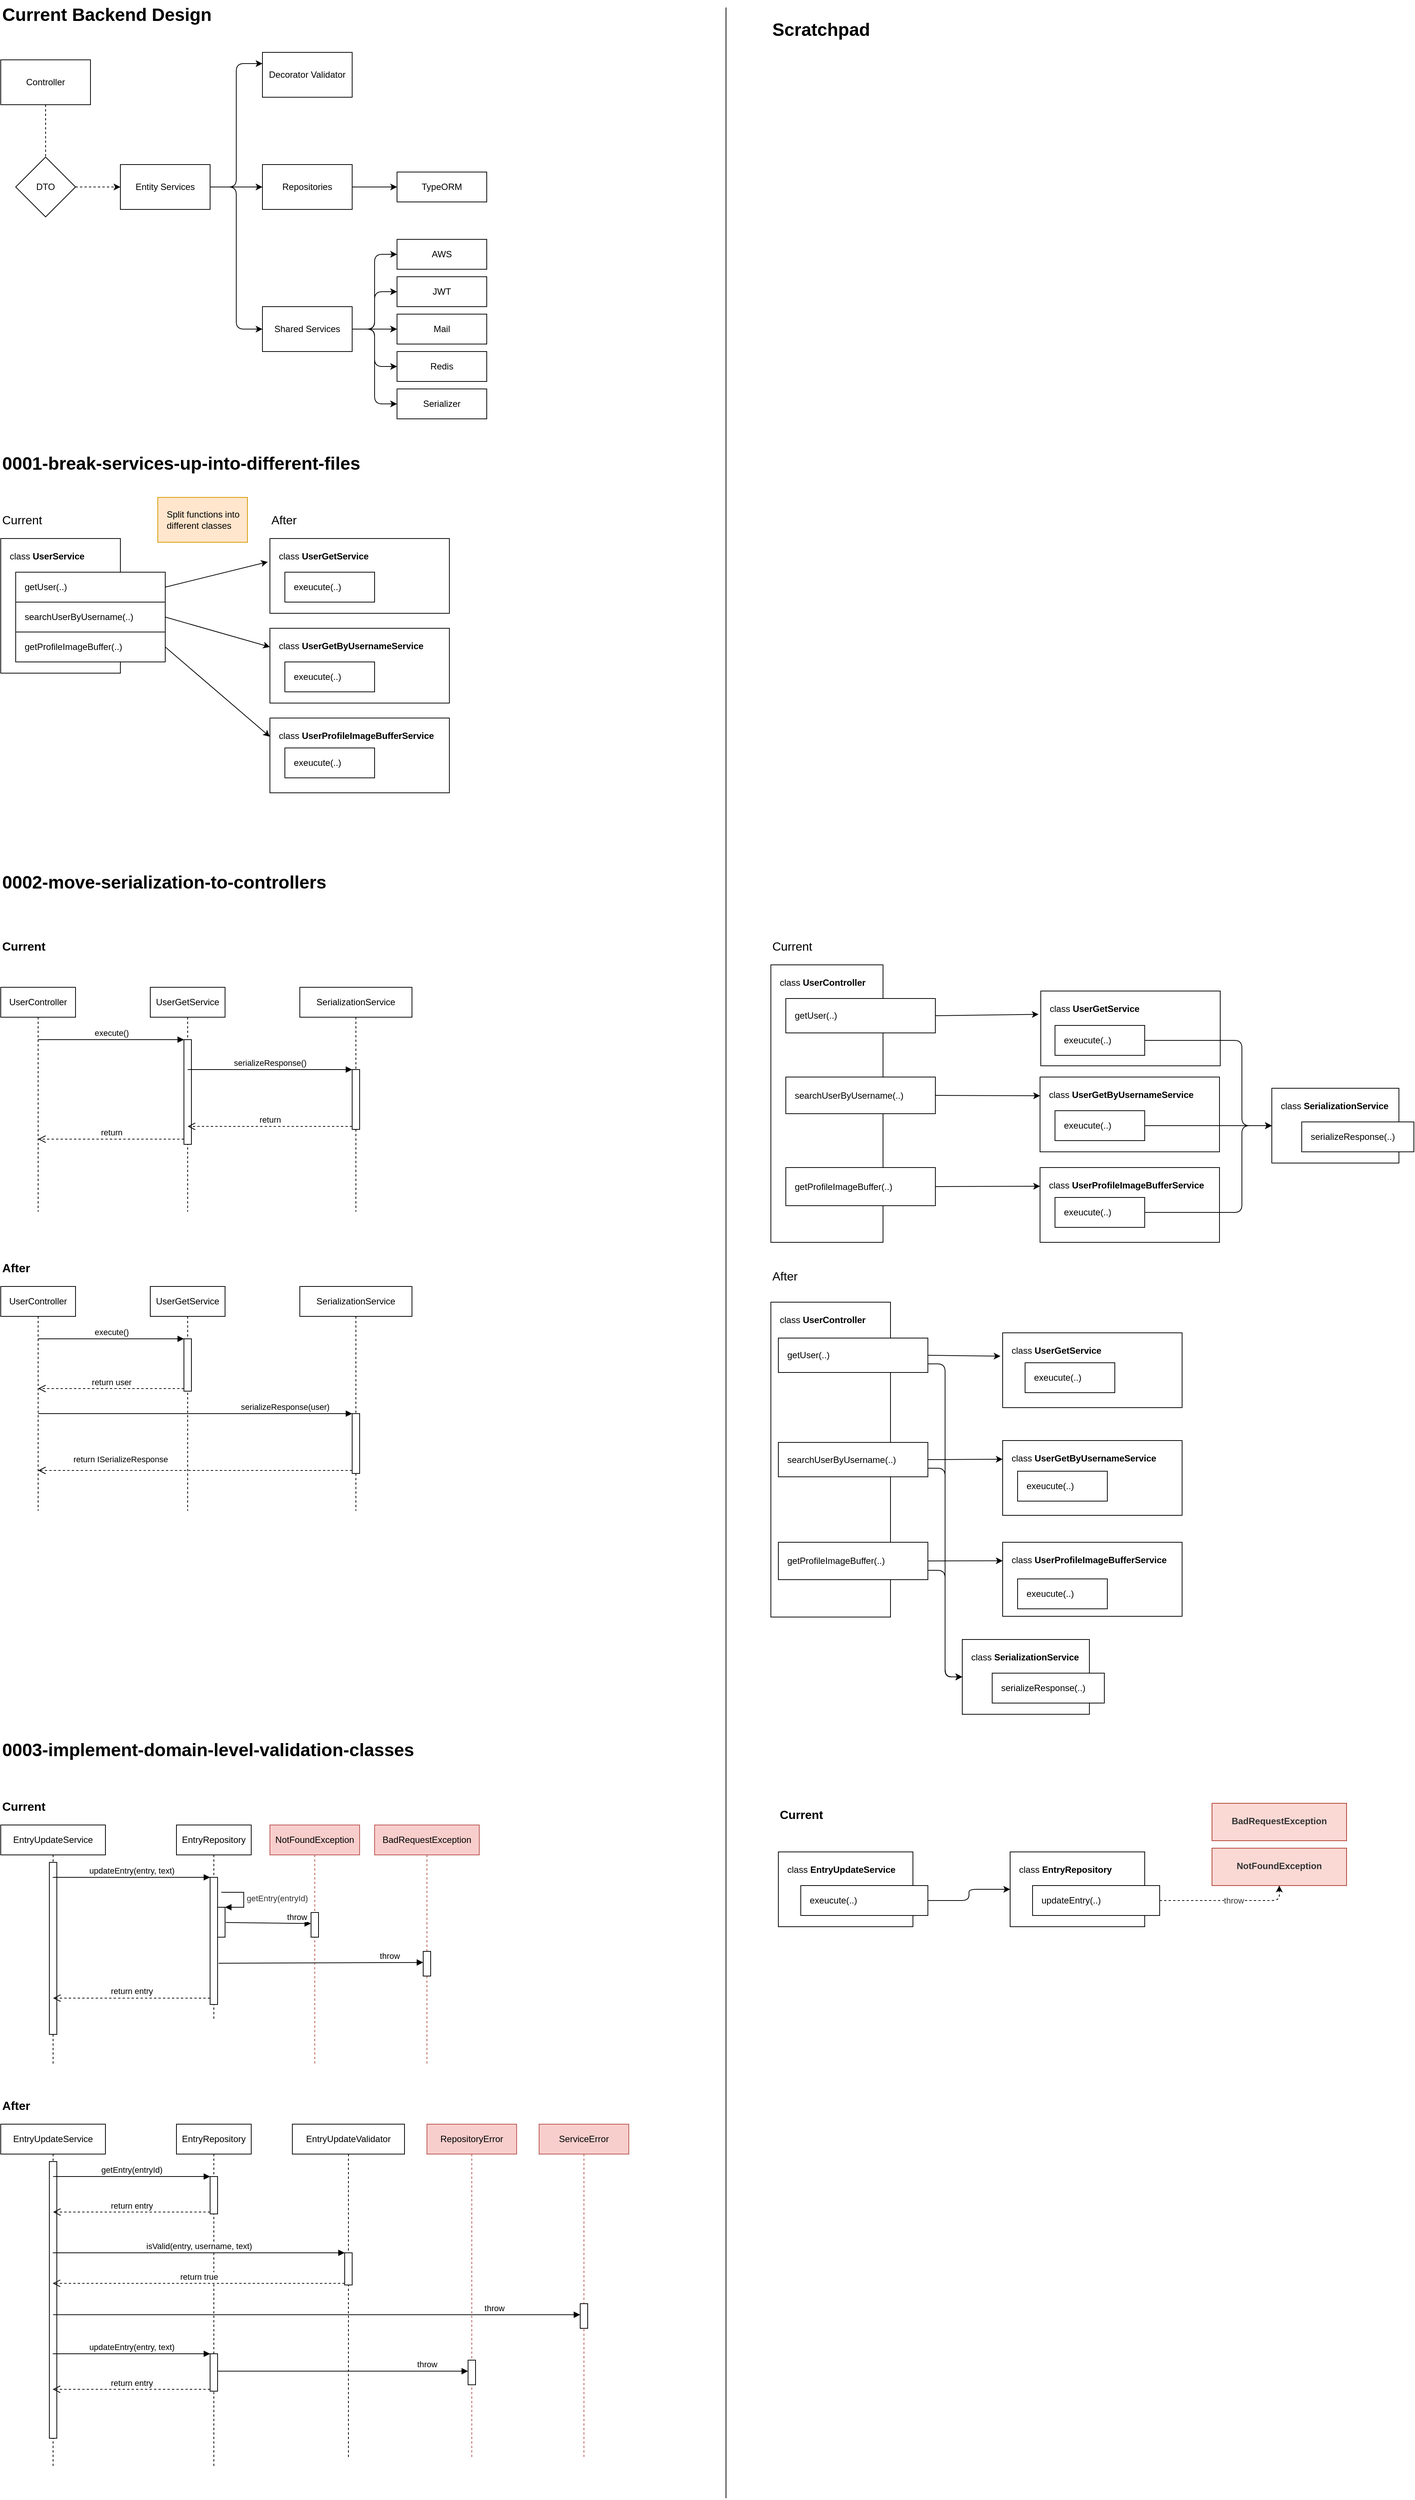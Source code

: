 <mxfile>
    <diagram id="XNv4aAfvNps3dGWQQoUV" name="Page-1">
        <mxGraphModel dx="2465" dy="3495" grid="1" gridSize="10" guides="1" tooltips="1" connect="0" arrows="1" fold="1" page="1" pageScale="1" pageWidth="827" pageHeight="1169" math="0" shadow="0">
            <root>
                <mxCell id="0"/>
                <mxCell id="1" parent="0"/>
                <mxCell id="17" value="class &lt;b&gt;UserService&lt;/b&gt;" style="rounded=0;whiteSpace=wrap;html=1;verticalAlign=top;align=left;spacing=12;" parent="1" vertex="1">
                    <mxGeometry x="40" y="760" width="160" height="180" as="geometry"/>
                </mxCell>
                <mxCell id="2" value="Controller" style="rounded=0;whiteSpace=wrap;html=1;" parent="1" vertex="1">
                    <mxGeometry x="40" y="120" width="120" height="60" as="geometry"/>
                </mxCell>
                <mxCell id="8" value="" style="edgeStyle=elbowEdgeStyle;html=1;exitX=1;exitY=0.5;exitDx=0;exitDy=0;entryX=0;entryY=0.25;entryDx=0;entryDy=0;" parent="1" source="3" target="7" edge="1">
                    <mxGeometry relative="1" as="geometry"/>
                </mxCell>
                <mxCell id="10" style="edgeStyle=elbowEdgeStyle;html=1;exitX=1;exitY=0.5;exitDx=0;exitDy=0;entryX=0;entryY=0.5;entryDx=0;entryDy=0;" parent="1" source="3" target="9" edge="1">
                    <mxGeometry relative="1" as="geometry"/>
                </mxCell>
                <mxCell id="91" style="edgeStyle=elbowEdgeStyle;html=1;exitX=1;exitY=0.5;exitDx=0;exitDy=0;entryX=0;entryY=0.5;entryDx=0;entryDy=0;fontColor=#000000;" parent="1" source="3" target="90" edge="1">
                    <mxGeometry relative="1" as="geometry"/>
                </mxCell>
                <mxCell id="3" value="Entity Services" style="rounded=0;whiteSpace=wrap;html=1;" parent="1" vertex="1">
                    <mxGeometry x="200" y="260" width="120" height="60" as="geometry"/>
                </mxCell>
                <mxCell id="6" style="html=1;exitX=1;exitY=0.5;exitDx=0;exitDy=0;entryX=0;entryY=0.5;entryDx=0;entryDy=0;startArrow=none;dashed=1;" parent="1" source="4" target="3" edge="1">
                    <mxGeometry relative="1" as="geometry"/>
                </mxCell>
                <mxCell id="7" value="Decorator Validator" style="rounded=0;whiteSpace=wrap;html=1;" parent="1" vertex="1">
                    <mxGeometry x="390" y="110" width="120" height="60" as="geometry"/>
                </mxCell>
                <mxCell id="103" style="edgeStyle=none;html=1;exitX=1;exitY=0.5;exitDx=0;exitDy=0;entryX=0;entryY=0.5;entryDx=0;entryDy=0;fontColor=#000000;" parent="1" source="9" target="102" edge="1">
                    <mxGeometry relative="1" as="geometry"/>
                </mxCell>
                <mxCell id="9" value="Repositories" style="rounded=0;whiteSpace=wrap;html=1;" parent="1" vertex="1">
                    <mxGeometry x="390" y="260" width="120" height="60" as="geometry"/>
                </mxCell>
                <mxCell id="13" value="0001-break-services-up-into-different-files" style="text;strokeColor=none;fillColor=none;html=1;fontSize=24;fontStyle=1;verticalAlign=middle;align=left;" parent="1" vertex="1">
                    <mxGeometry x="40" y="640" width="570" height="40" as="geometry"/>
                </mxCell>
                <mxCell id="24" style="edgeStyle=none;html=1;exitX=1;exitY=0.5;exitDx=0;exitDy=0;entryX=-0.012;entryY=0.312;entryDx=0;entryDy=0;entryPerimeter=0;" parent="1" source="14" target="18" edge="1">
                    <mxGeometry relative="1" as="geometry"/>
                </mxCell>
                <mxCell id="14" value="getUser(..)&amp;nbsp;" style="rounded=0;whiteSpace=wrap;html=1;align=left;spacing=12;" parent="1" vertex="1">
                    <mxGeometry x="60" y="805" width="200" height="40" as="geometry"/>
                </mxCell>
                <mxCell id="25" style="edgeStyle=none;html=1;exitX=1;exitY=0.5;exitDx=0;exitDy=0;entryX=0;entryY=0.25;entryDx=0;entryDy=0;" parent="1" source="15" target="20" edge="1">
                    <mxGeometry relative="1" as="geometry"/>
                </mxCell>
                <mxCell id="15" value="searchUserByUsername(..)&amp;nbsp;" style="rounded=0;whiteSpace=wrap;html=1;align=left;spacing=12;" parent="1" vertex="1">
                    <mxGeometry x="60" y="845" width="200" height="40" as="geometry"/>
                </mxCell>
                <mxCell id="26" style="edgeStyle=none;html=1;exitX=1;exitY=0.5;exitDx=0;exitDy=0;entryX=0;entryY=0.25;entryDx=0;entryDy=0;" parent="1" source="16" target="22" edge="1">
                    <mxGeometry relative="1" as="geometry"/>
                </mxCell>
                <mxCell id="16" value="getProfileImageBuffer(..)&amp;nbsp;" style="rounded=0;whiteSpace=wrap;html=1;align=left;spacing=12;" parent="1" vertex="1">
                    <mxGeometry x="60" y="885" width="200" height="40" as="geometry"/>
                </mxCell>
                <mxCell id="18" value="class &lt;b&gt;UserGetService&lt;/b&gt;" style="rounded=0;whiteSpace=wrap;html=1;verticalAlign=top;align=left;spacing=12;" parent="1" vertex="1">
                    <mxGeometry x="400" y="760" width="240" height="100" as="geometry"/>
                </mxCell>
                <mxCell id="19" value="exeucute(..)" style="rounded=0;whiteSpace=wrap;html=1;align=left;spacing=12;" parent="1" vertex="1">
                    <mxGeometry x="420" y="805" width="120" height="40" as="geometry"/>
                </mxCell>
                <mxCell id="20" value="class &lt;b&gt;UserGetByUsernameService&lt;/b&gt;" style="rounded=0;whiteSpace=wrap;html=1;verticalAlign=top;align=left;spacing=12;" parent="1" vertex="1">
                    <mxGeometry x="400" y="880" width="240" height="100" as="geometry"/>
                </mxCell>
                <mxCell id="21" value="exeucute(..)" style="rounded=0;whiteSpace=wrap;html=1;align=left;spacing=12;" parent="1" vertex="1">
                    <mxGeometry x="420" y="925" width="120" height="40" as="geometry"/>
                </mxCell>
                <mxCell id="22" value="class &lt;b&gt;UserProfileImageBufferService&lt;/b&gt;" style="rounded=0;whiteSpace=wrap;html=1;verticalAlign=top;align=left;spacing=12;" parent="1" vertex="1">
                    <mxGeometry x="400" y="1000" width="240" height="100" as="geometry"/>
                </mxCell>
                <mxCell id="23" value="exeucute(..)" style="rounded=0;whiteSpace=wrap;html=1;align=left;spacing=12;" parent="1" vertex="1">
                    <mxGeometry x="420" y="1040" width="120" height="40" as="geometry"/>
                </mxCell>
                <mxCell id="29" value="Current" style="text;html=1;strokeColor=none;fillColor=none;align=left;verticalAlign=middle;whiteSpace=wrap;rounded=0;fontSize=16;" parent="1" vertex="1">
                    <mxGeometry x="40" y="720" width="60" height="30" as="geometry"/>
                </mxCell>
                <mxCell id="30" value="After" style="text;html=1;strokeColor=none;fillColor=none;align=left;verticalAlign=middle;whiteSpace=wrap;rounded=0;fontSize=16;" parent="1" vertex="1">
                    <mxGeometry x="400" y="720" width="60" height="30" as="geometry"/>
                </mxCell>
                <mxCell id="33" value="&lt;font color=&quot;#000000&quot;&gt;Split functions into different classes&lt;/font&gt;" style="rounded=0;whiteSpace=wrap;html=1;align=left;spacing=12;fillColor=#ffe6cc;strokeColor=#d79b00;" parent="1" vertex="1">
                    <mxGeometry x="250" y="705" width="120" height="60" as="geometry"/>
                </mxCell>
                <mxCell id="36" value="Current Backend Design" style="text;strokeColor=none;fillColor=none;html=1;fontSize=24;fontStyle=1;verticalAlign=middle;align=left;" parent="1" vertex="1">
                    <mxGeometry x="40" y="40" width="570" height="40" as="geometry"/>
                </mxCell>
                <mxCell id="97" style="edgeStyle=elbowEdgeStyle;html=1;exitX=1;exitY=0.5;exitDx=0;exitDy=0;entryX=0;entryY=0.5;entryDx=0;entryDy=0;fontColor=#000000;" parent="1" source="90" target="92" edge="1">
                    <mxGeometry relative="1" as="geometry"/>
                </mxCell>
                <mxCell id="98" style="edgeStyle=elbowEdgeStyle;html=1;exitX=1;exitY=0.5;exitDx=0;exitDy=0;entryX=0;entryY=0.5;entryDx=0;entryDy=0;fontColor=#000000;" parent="1" source="90" target="93" edge="1">
                    <mxGeometry relative="1" as="geometry"/>
                </mxCell>
                <mxCell id="99" style="edgeStyle=elbowEdgeStyle;html=1;exitX=1;exitY=0.5;exitDx=0;exitDy=0;fontColor=#000000;entryX=0;entryY=0.5;entryDx=0;entryDy=0;" parent="1" source="90" target="94" edge="1">
                    <mxGeometry relative="1" as="geometry"/>
                </mxCell>
                <mxCell id="100" style="edgeStyle=elbowEdgeStyle;html=1;exitX=1;exitY=0.5;exitDx=0;exitDy=0;entryX=0;entryY=0.5;entryDx=0;entryDy=0;fontColor=#000000;" parent="1" source="90" target="95" edge="1">
                    <mxGeometry relative="1" as="geometry"/>
                </mxCell>
                <mxCell id="101" style="edgeStyle=elbowEdgeStyle;html=1;exitX=1;exitY=0.5;exitDx=0;exitDy=0;entryX=0;entryY=0.5;entryDx=0;entryDy=0;fontColor=#000000;" parent="1" source="90" target="96" edge="1">
                    <mxGeometry relative="1" as="geometry"/>
                </mxCell>
                <mxCell id="90" value="Shared Services" style="rounded=0;whiteSpace=wrap;html=1;" parent="1" vertex="1">
                    <mxGeometry x="390" y="450" width="120" height="60" as="geometry"/>
                </mxCell>
                <mxCell id="92" value="AWS" style="rounded=0;whiteSpace=wrap;html=1;" parent="1" vertex="1">
                    <mxGeometry x="570" y="360" width="120" height="40" as="geometry"/>
                </mxCell>
                <mxCell id="93" value="JWT" style="rounded=0;whiteSpace=wrap;html=1;" parent="1" vertex="1">
                    <mxGeometry x="570" y="410" width="120" height="40" as="geometry"/>
                </mxCell>
                <mxCell id="94" value="Mail" style="rounded=0;whiteSpace=wrap;html=1;" parent="1" vertex="1">
                    <mxGeometry x="570" y="460" width="120" height="40" as="geometry"/>
                </mxCell>
                <mxCell id="95" value="Redis" style="rounded=0;whiteSpace=wrap;html=1;" parent="1" vertex="1">
                    <mxGeometry x="570" y="510" width="120" height="40" as="geometry"/>
                </mxCell>
                <mxCell id="96" value="Serializer" style="rounded=0;whiteSpace=wrap;html=1;" parent="1" vertex="1">
                    <mxGeometry x="570" y="560" width="120" height="40" as="geometry"/>
                </mxCell>
                <mxCell id="102" value="TypeORM" style="rounded=0;whiteSpace=wrap;html=1;" parent="1" vertex="1">
                    <mxGeometry x="570" y="270" width="120" height="40" as="geometry"/>
                </mxCell>
                <mxCell id="4" value="DTO" style="rhombus;whiteSpace=wrap;html=1;" parent="1" vertex="1">
                    <mxGeometry x="60" y="250" width="80" height="80" as="geometry"/>
                </mxCell>
                <mxCell id="104" value="" style="html=1;exitX=0.5;exitY=1;exitDx=0;exitDy=0;entryX=0.5;entryY=0;entryDx=0;entryDy=0;endArrow=none;dashed=1;" parent="1" source="2" target="4" edge="1">
                    <mxGeometry relative="1" as="geometry">
                        <mxPoint x="160" y="150" as="sourcePoint"/>
                        <mxPoint x="210" y="290" as="targetPoint"/>
                    </mxGeometry>
                </mxCell>
                <mxCell id="105" value="0002-move-serialization-to-controllers" style="text;strokeColor=none;fillColor=none;html=1;fontSize=24;fontStyle=1;verticalAlign=middle;align=left;" parent="1" vertex="1">
                    <mxGeometry x="40" y="1200" width="570" height="40" as="geometry"/>
                </mxCell>
                <mxCell id="117" value="class &lt;b&gt;UserController&lt;/b&gt;" style="rounded=0;whiteSpace=wrap;html=1;verticalAlign=top;align=left;spacing=12;" parent="1" vertex="1">
                    <mxGeometry x="1070" y="1330" width="150" height="371" as="geometry"/>
                </mxCell>
                <mxCell id="118" style="edgeStyle=none;html=1;exitX=1;exitY=0.5;exitDx=0;exitDy=0;entryX=-0.012;entryY=0.312;entryDx=0;entryDy=0;entryPerimeter=0;" parent="1" source="119" target="124" edge="1">
                    <mxGeometry relative="1" as="geometry"/>
                </mxCell>
                <mxCell id="119" value="getUser(..)&amp;nbsp;" style="rounded=0;whiteSpace=wrap;html=1;align=left;spacing=12;" parent="1" vertex="1">
                    <mxGeometry x="1090" y="1375" width="200" height="46" as="geometry"/>
                </mxCell>
                <mxCell id="120" style="edgeStyle=none;html=1;exitX=1;exitY=0.5;exitDx=0;exitDy=0;entryX=0;entryY=0.25;entryDx=0;entryDy=0;" parent="1" source="121" target="126" edge="1">
                    <mxGeometry relative="1" as="geometry"/>
                </mxCell>
                <mxCell id="121" value="searchUserByUsername(..)&amp;nbsp;" style="rounded=0;whiteSpace=wrap;html=1;align=left;spacing=12;" parent="1" vertex="1">
                    <mxGeometry x="1090" y="1480" width="200" height="49" as="geometry"/>
                </mxCell>
                <mxCell id="122" style="edgeStyle=none;html=1;exitX=1;exitY=0.5;exitDx=0;exitDy=0;entryX=0;entryY=0.25;entryDx=0;entryDy=0;" parent="1" source="123" target="128" edge="1">
                    <mxGeometry relative="1" as="geometry"/>
                </mxCell>
                <mxCell id="123" value="getProfileImageBuffer(..)&amp;nbsp;" style="rounded=0;whiteSpace=wrap;html=1;align=left;spacing=12;" parent="1" vertex="1">
                    <mxGeometry x="1090" y="1601" width="200" height="51" as="geometry"/>
                </mxCell>
                <mxCell id="124" value="class &lt;b&gt;UserGetService&lt;/b&gt;" style="rounded=0;whiteSpace=wrap;html=1;verticalAlign=top;align=left;spacing=12;" parent="1" vertex="1">
                    <mxGeometry x="1431" y="1365" width="240" height="100" as="geometry"/>
                </mxCell>
                <mxCell id="125" value="exeucute(..)" style="rounded=0;whiteSpace=wrap;html=1;align=left;spacing=12;" parent="1" vertex="1">
                    <mxGeometry x="1450" y="1411" width="120" height="40" as="geometry"/>
                </mxCell>
                <mxCell id="126" value="class &lt;b&gt;UserGetByUsernameService&lt;/b&gt;" style="rounded=0;whiteSpace=wrap;html=1;verticalAlign=top;align=left;spacing=12;" parent="1" vertex="1">
                    <mxGeometry x="1430" y="1480" width="240" height="100" as="geometry"/>
                </mxCell>
                <mxCell id="127" value="exeucute(..)" style="rounded=0;whiteSpace=wrap;html=1;align=left;spacing=12;" parent="1" vertex="1">
                    <mxGeometry x="1450" y="1525" width="120" height="40" as="geometry"/>
                </mxCell>
                <mxCell id="128" value="class &lt;b&gt;UserProfileImageBufferService&lt;/b&gt;" style="rounded=0;whiteSpace=wrap;html=1;verticalAlign=top;align=left;spacing=12;" parent="1" vertex="1">
                    <mxGeometry x="1430" y="1601" width="240" height="100" as="geometry"/>
                </mxCell>
                <mxCell id="129" value="exeucute(..)" style="rounded=0;whiteSpace=wrap;html=1;align=left;spacing=12;" parent="1" vertex="1">
                    <mxGeometry x="1450" y="1641" width="120" height="40" as="geometry"/>
                </mxCell>
                <mxCell id="130" value="Current" style="text;html=1;strokeColor=none;fillColor=none;align=left;verticalAlign=middle;whiteSpace=wrap;rounded=0;fontSize=16;" parent="1" vertex="1">
                    <mxGeometry x="1070" y="1290" width="60" height="30" as="geometry"/>
                </mxCell>
                <mxCell id="131" value="After" style="text;html=1;strokeColor=none;fillColor=none;align=left;verticalAlign=middle;whiteSpace=wrap;rounded=0;fontSize=16;" parent="1" vertex="1">
                    <mxGeometry x="1070" y="1731" width="60" height="30" as="geometry"/>
                </mxCell>
                <mxCell id="133" value="class &lt;b&gt;SerializationService&lt;/b&gt;" style="rounded=0;whiteSpace=wrap;html=1;verticalAlign=top;align=left;spacing=12;" parent="1" vertex="1">
                    <mxGeometry x="1740" y="1495" width="170" height="100" as="geometry"/>
                </mxCell>
                <mxCell id="134" value="serializeResponse(..)" style="rounded=0;whiteSpace=wrap;html=1;align=left;spacing=12;" parent="1" vertex="1">
                    <mxGeometry x="1780" y="1540" width="150" height="40" as="geometry"/>
                </mxCell>
                <mxCell id="135" style="edgeStyle=elbowEdgeStyle;html=1;exitX=1;exitY=0.5;exitDx=0;exitDy=0;entryX=0;entryY=0.5;entryDx=0;entryDy=0;" parent="1" source="125" target="133" edge="1">
                    <mxGeometry relative="1" as="geometry">
                        <mxPoint x="1740" y="1515" as="targetPoint"/>
                        <Array as="points">
                            <mxPoint x="1700" y="1471"/>
                        </Array>
                    </mxGeometry>
                </mxCell>
                <mxCell id="136" style="edgeStyle=elbowEdgeStyle;html=1;exitX=1;exitY=0.5;exitDx=0;exitDy=0;entryX=0;entryY=0.5;entryDx=0;entryDy=0;" parent="1" source="127" target="133" edge="1">
                    <mxGeometry relative="1" as="geometry"/>
                </mxCell>
                <mxCell id="137" style="edgeStyle=elbowEdgeStyle;html=1;exitX=1;exitY=0.5;exitDx=0;exitDy=0;entryX=0;entryY=0.5;entryDx=0;entryDy=0;" parent="1" source="129" target="133" edge="1">
                    <mxGeometry relative="1" as="geometry">
                        <Array as="points">
                            <mxPoint x="1700" y="1561"/>
                        </Array>
                    </mxGeometry>
                </mxCell>
                <mxCell id="138" value="class &lt;b&gt;UserController&lt;/b&gt;" style="rounded=0;whiteSpace=wrap;html=1;verticalAlign=top;align=left;spacing=12;" parent="1" vertex="1">
                    <mxGeometry x="1070" y="1781" width="160" height="421" as="geometry"/>
                </mxCell>
                <mxCell id="139" style="html=1;exitX=1;exitY=0.5;exitDx=0;exitDy=0;entryX=-0.012;entryY=0.312;entryDx=0;entryDy=0;entryPerimeter=0;" parent="1" source="140" target="145" edge="1">
                    <mxGeometry relative="1" as="geometry"/>
                </mxCell>
                <mxCell id="sEknrEI9HCMdcpI3xS-S-177" style="edgeStyle=elbowEdgeStyle;html=1;exitX=1;exitY=0.75;exitDx=0;exitDy=0;entryX=0;entryY=0.5;entryDx=0;entryDy=0;" parent="1" source="140" target="151" edge="1">
                    <mxGeometry relative="1" as="geometry"/>
                </mxCell>
                <mxCell id="140" value="getUser(..)&amp;nbsp;" style="rounded=0;whiteSpace=wrap;html=1;align=left;spacing=12;" parent="1" vertex="1">
                    <mxGeometry x="1080" y="1829" width="200" height="46" as="geometry"/>
                </mxCell>
                <mxCell id="141" style="html=1;exitX=1;exitY=0.5;exitDx=0;exitDy=0;entryX=0;entryY=0.25;entryDx=0;entryDy=0;" parent="1" source="142" target="147" edge="1">
                    <mxGeometry relative="1" as="geometry"/>
                </mxCell>
                <mxCell id="sEknrEI9HCMdcpI3xS-S-178" style="edgeStyle=elbowEdgeStyle;html=1;exitX=1;exitY=0.75;exitDx=0;exitDy=0;entryX=0;entryY=0.5;entryDx=0;entryDy=0;" parent="1" source="142" target="151" edge="1">
                    <mxGeometry relative="1" as="geometry"/>
                </mxCell>
                <mxCell id="142" value="searchUserByUsername(..)&amp;nbsp;" style="rounded=0;whiteSpace=wrap;html=1;align=left;spacing=12;" parent="1" vertex="1">
                    <mxGeometry x="1080" y="1968.5" width="200" height="46" as="geometry"/>
                </mxCell>
                <mxCell id="143" style="html=1;exitX=1;exitY=0.5;exitDx=0;exitDy=0;entryX=0;entryY=0.25;entryDx=0;entryDy=0;" parent="1" source="144" target="149" edge="1">
                    <mxGeometry relative="1" as="geometry"/>
                </mxCell>
                <mxCell id="sEknrEI9HCMdcpI3xS-S-179" style="edgeStyle=elbowEdgeStyle;html=1;exitX=1;exitY=0.75;exitDx=0;exitDy=0;" parent="1" source="144" target="151" edge="1">
                    <mxGeometry relative="1" as="geometry"/>
                </mxCell>
                <mxCell id="144" value="getProfileImageBuffer(..)&amp;nbsp;" style="rounded=0;whiteSpace=wrap;html=1;align=left;spacing=12;" parent="1" vertex="1">
                    <mxGeometry x="1080" y="2102" width="200" height="50" as="geometry"/>
                </mxCell>
                <mxCell id="145" value="class &lt;b&gt;UserGetService&lt;/b&gt;" style="rounded=0;whiteSpace=wrap;html=1;verticalAlign=top;align=left;spacing=12;" parent="1" vertex="1">
                    <mxGeometry x="1380" y="1822" width="240" height="100" as="geometry"/>
                </mxCell>
                <mxCell id="146" value="exeucute(..)" style="rounded=0;whiteSpace=wrap;html=1;align=left;spacing=12;" parent="1" vertex="1">
                    <mxGeometry x="1410" y="1862" width="120" height="40" as="geometry"/>
                </mxCell>
                <mxCell id="147" value="class &lt;b&gt;UserGetByUsernameService&lt;/b&gt;" style="rounded=0;whiteSpace=wrap;html=1;verticalAlign=top;align=left;spacing=12;" parent="1" vertex="1">
                    <mxGeometry x="1380" y="1966" width="240" height="100" as="geometry"/>
                </mxCell>
                <mxCell id="148" value="exeucute(..)" style="rounded=0;whiteSpace=wrap;html=1;align=left;spacing=12;" parent="1" vertex="1">
                    <mxGeometry x="1400" y="2007" width="120" height="40" as="geometry"/>
                </mxCell>
                <mxCell id="149" value="class &lt;b&gt;UserProfileImageBufferService&lt;/b&gt;" style="rounded=0;whiteSpace=wrap;html=1;verticalAlign=top;align=left;spacing=12;" parent="1" vertex="1">
                    <mxGeometry x="1380" y="2102" width="240" height="99" as="geometry"/>
                </mxCell>
                <mxCell id="150" value="exeucute(..)" style="rounded=0;whiteSpace=wrap;html=1;align=left;spacing=12;" parent="1" vertex="1">
                    <mxGeometry x="1400" y="2151" width="120" height="40" as="geometry"/>
                </mxCell>
                <mxCell id="151" value="class &lt;b&gt;SerializationService&lt;/b&gt;" style="rounded=0;whiteSpace=wrap;html=1;verticalAlign=top;align=left;spacing=12;" parent="1" vertex="1">
                    <mxGeometry x="1326" y="2232" width="170" height="100" as="geometry"/>
                </mxCell>
                <mxCell id="152" value="serializeResponse(..)" style="rounded=0;whiteSpace=wrap;html=1;align=left;spacing=12;" parent="1" vertex="1">
                    <mxGeometry x="1366" y="2277" width="150" height="40" as="geometry"/>
                </mxCell>
                <mxCell id="156" value="UserController" style="shape=umlLifeline;perimeter=lifelinePerimeter;whiteSpace=wrap;html=1;container=1;collapsible=0;recursiveResize=0;outlineConnect=0;" parent="1" vertex="1">
                    <mxGeometry x="40" y="1360" width="100" height="300" as="geometry"/>
                </mxCell>
                <mxCell id="157" value="UserGetService" style="shape=umlLifeline;perimeter=lifelinePerimeter;whiteSpace=wrap;html=1;container=1;collapsible=0;recursiveResize=0;outlineConnect=0;" parent="1" vertex="1">
                    <mxGeometry x="240" y="1360" width="100" height="300" as="geometry"/>
                </mxCell>
                <mxCell id="159" value="" style="html=1;points=[];perimeter=orthogonalPerimeter;" parent="157" vertex="1">
                    <mxGeometry x="45" y="70" width="10" height="140" as="geometry"/>
                </mxCell>
                <mxCell id="158" value="SerializationService" style="shape=umlLifeline;perimeter=lifelinePerimeter;whiteSpace=wrap;html=1;container=1;collapsible=0;recursiveResize=0;outlineConnect=0;" parent="1" vertex="1">
                    <mxGeometry x="440" y="1360" width="150" height="300" as="geometry"/>
                </mxCell>
                <mxCell id="162" value="" style="html=1;points=[];perimeter=orthogonalPerimeter;" parent="158" vertex="1">
                    <mxGeometry x="70" y="110" width="10" height="80" as="geometry"/>
                </mxCell>
                <mxCell id="160" value="execute()" style="html=1;verticalAlign=bottom;endArrow=block;entryX=0;entryY=0;" parent="1" source="156" target="159" edge="1">
                    <mxGeometry relative="1" as="geometry">
                        <mxPoint x="210" y="1430" as="sourcePoint"/>
                    </mxGeometry>
                </mxCell>
                <mxCell id="161" value="return" style="html=1;verticalAlign=bottom;endArrow=open;dashed=1;endSize=8;exitX=0;exitY=0.95;" parent="1" source="159" target="156" edge="1">
                    <mxGeometry relative="1" as="geometry">
                        <mxPoint x="210" y="1506" as="targetPoint"/>
                    </mxGeometry>
                </mxCell>
                <mxCell id="163" value="serializeResponse()" style="html=1;verticalAlign=bottom;endArrow=block;entryX=0;entryY=0;" parent="1" source="157" target="162" edge="1">
                    <mxGeometry relative="1" as="geometry">
                        <mxPoint x="311.0" y="1430" as="sourcePoint"/>
                    </mxGeometry>
                </mxCell>
                <mxCell id="164" value="return" style="html=1;verticalAlign=bottom;endArrow=open;dashed=1;endSize=8;exitX=0;exitY=0.95;" parent="1" source="162" target="157" edge="1">
                    <mxGeometry relative="1" as="geometry">
                        <mxPoint x="311.0" y="1563.0" as="targetPoint"/>
                    </mxGeometry>
                </mxCell>
                <mxCell id="166" value="UserController" style="shape=umlLifeline;perimeter=lifelinePerimeter;whiteSpace=wrap;html=1;container=1;collapsible=0;recursiveResize=0;outlineConnect=0;" parent="1" vertex="1">
                    <mxGeometry x="40" y="1760" width="100" height="300" as="geometry"/>
                </mxCell>
                <mxCell id="167" value="UserGetService" style="shape=umlLifeline;perimeter=lifelinePerimeter;whiteSpace=wrap;html=1;container=1;collapsible=0;recursiveResize=0;outlineConnect=0;" parent="1" vertex="1">
                    <mxGeometry x="240" y="1760" width="100" height="300" as="geometry"/>
                </mxCell>
                <mxCell id="168" value="" style="html=1;points=[];perimeter=orthogonalPerimeter;" parent="167" vertex="1">
                    <mxGeometry x="45" y="70" width="10" height="70" as="geometry"/>
                </mxCell>
                <mxCell id="169" value="SerializationService" style="shape=umlLifeline;perimeter=lifelinePerimeter;whiteSpace=wrap;html=1;container=1;collapsible=0;recursiveResize=0;outlineConnect=0;" parent="1" vertex="1">
                    <mxGeometry x="440" y="1760" width="150" height="300" as="geometry"/>
                </mxCell>
                <mxCell id="170" value="" style="html=1;points=[];perimeter=orthogonalPerimeter;" parent="169" vertex="1">
                    <mxGeometry x="70" y="170" width="10" height="80" as="geometry"/>
                </mxCell>
                <mxCell id="171" value="execute()" style="html=1;verticalAlign=bottom;endArrow=block;entryX=0;entryY=0;" parent="1" source="166" target="168" edge="1">
                    <mxGeometry relative="1" as="geometry">
                        <mxPoint x="210" y="1830" as="sourcePoint"/>
                    </mxGeometry>
                </mxCell>
                <mxCell id="172" value="return user" style="html=1;verticalAlign=bottom;endArrow=open;dashed=1;endSize=8;exitX=0;exitY=0.95;" parent="1" source="168" target="166" edge="1">
                    <mxGeometry relative="1" as="geometry">
                        <mxPoint x="210" y="1906" as="targetPoint"/>
                    </mxGeometry>
                </mxCell>
                <mxCell id="173" value="serializeResponse(user)" style="html=1;verticalAlign=bottom;endArrow=block;entryX=0;entryY=0;" parent="1" source="166" target="170" edge="1">
                    <mxGeometry x="0.572" relative="1" as="geometry">
                        <mxPoint x="311.0" y="1830" as="sourcePoint"/>
                        <mxPoint as="offset"/>
                    </mxGeometry>
                </mxCell>
                <mxCell id="174" value="return&amp;nbsp;ISerializeResponse" style="html=1;verticalAlign=bottom;endArrow=open;dashed=1;endSize=8;exitX=0;exitY=0.95;" parent="1" source="170" target="166" edge="1">
                    <mxGeometry x="0.475" y="-6" relative="1" as="geometry">
                        <mxPoint x="311.0" y="1963.0" as="targetPoint"/>
                        <mxPoint as="offset"/>
                    </mxGeometry>
                </mxCell>
                <mxCell id="sEknrEI9HCMdcpI3xS-S-174" value="Current" style="text;html=1;strokeColor=none;fillColor=none;align=left;verticalAlign=middle;whiteSpace=wrap;rounded=0;fontSize=16;fontStyle=1" parent="1" vertex="1">
                    <mxGeometry x="40" y="1290" width="60" height="30" as="geometry"/>
                </mxCell>
                <mxCell id="sEknrEI9HCMdcpI3xS-S-175" value="After" style="text;html=1;strokeColor=none;fillColor=none;align=left;verticalAlign=middle;whiteSpace=wrap;rounded=0;fontSize=16;fontStyle=1" parent="1" vertex="1">
                    <mxGeometry x="40" y="1720" width="60" height="30" as="geometry"/>
                </mxCell>
                <mxCell id="sEknrEI9HCMdcpI3xS-S-180" value="0003-implement-domain-level-validation-classes" style="text;strokeColor=none;fillColor=none;html=1;fontSize=24;fontStyle=1;verticalAlign=middle;align=left;" parent="1" vertex="1">
                    <mxGeometry x="40" y="2360" width="570" height="40" as="geometry"/>
                </mxCell>
                <mxCell id="sEknrEI9HCMdcpI3xS-S-181" value="class &lt;b&gt;EntryUpdateService&lt;/b&gt;" style="rounded=0;whiteSpace=wrap;html=1;verticalAlign=top;align=left;spacing=12;" parent="1" vertex="1">
                    <mxGeometry x="1080" y="2516" width="180" height="100" as="geometry"/>
                </mxCell>
                <mxCell id="sEknrEI9HCMdcpI3xS-S-185" style="edgeStyle=elbowEdgeStyle;html=1;exitX=1;exitY=0.5;exitDx=0;exitDy=0;entryX=0;entryY=0.5;entryDx=0;entryDy=0;" parent="1" source="sEknrEI9HCMdcpI3xS-S-182" target="sEknrEI9HCMdcpI3xS-S-183" edge="1">
                    <mxGeometry relative="1" as="geometry"/>
                </mxCell>
                <mxCell id="sEknrEI9HCMdcpI3xS-S-182" value="exeucute(..)" style="rounded=0;whiteSpace=wrap;html=1;align=left;spacing=12;" parent="1" vertex="1">
                    <mxGeometry x="1110" y="2561" width="170" height="40" as="geometry"/>
                </mxCell>
                <mxCell id="sEknrEI9HCMdcpI3xS-S-183" value="class &lt;b&gt;EntryRepository&lt;/b&gt;" style="rounded=0;whiteSpace=wrap;html=1;verticalAlign=top;align=left;spacing=12;" parent="1" vertex="1">
                    <mxGeometry x="1390" y="2516" width="180" height="100" as="geometry"/>
                </mxCell>
                <mxCell id="sEknrEI9HCMdcpI3xS-S-188" style="edgeStyle=elbowEdgeStyle;html=1;exitX=1;exitY=0.5;exitDx=0;exitDy=0;entryX=0.5;entryY=1;entryDx=0;entryDy=0;fontColor=#333333;elbow=vertical;dashed=1;" parent="1" source="sEknrEI9HCMdcpI3xS-S-184" target="sEknrEI9HCMdcpI3xS-S-187" edge="1">
                    <mxGeometry relative="1" as="geometry">
                        <Array as="points">
                            <mxPoint x="1670" y="2581"/>
                        </Array>
                    </mxGeometry>
                </mxCell>
                <mxCell id="sEknrEI9HCMdcpI3xS-S-189" value="throw" style="edgeLabel;html=1;align=center;verticalAlign=middle;resizable=0;points=[];fontColor=#333333;" parent="sEknrEI9HCMdcpI3xS-S-188" vertex="1" connectable="0">
                    <mxGeometry x="0.209" y="-3" relative="1" as="geometry">
                        <mxPoint x="-10" y="-3" as="offset"/>
                    </mxGeometry>
                </mxCell>
                <mxCell id="sEknrEI9HCMdcpI3xS-S-184" value="updateEntry(..)" style="rounded=0;whiteSpace=wrap;html=1;align=left;spacing=12;" parent="1" vertex="1">
                    <mxGeometry x="1420" y="2561" width="170" height="40" as="geometry"/>
                </mxCell>
                <mxCell id="sEknrEI9HCMdcpI3xS-S-186" value="&lt;b&gt;&lt;font color=&quot;#333333&quot;&gt;BadRequestException&lt;/font&gt;&lt;/b&gt;" style="rounded=0;whiteSpace=wrap;html=1;verticalAlign=top;align=center;spacing=12;fillColor=#fad9d5;strokeColor=#ae4132;" parent="1" vertex="1">
                    <mxGeometry x="1660" y="2451" width="180" height="50" as="geometry"/>
                </mxCell>
                <mxCell id="sEknrEI9HCMdcpI3xS-S-187" value="&lt;b&gt;&lt;font color=&quot;#333333&quot;&gt;NotFoundException&lt;/font&gt;&lt;/b&gt;" style="rounded=0;whiteSpace=wrap;html=1;verticalAlign=top;align=center;spacing=12;fillColor=#fad9d5;strokeColor=#ae4132;" parent="1" vertex="1">
                    <mxGeometry x="1660" y="2511" width="180" height="50" as="geometry"/>
                </mxCell>
                <mxCell id="175" value="Current" style="text;html=1;strokeColor=none;fillColor=none;align=left;verticalAlign=middle;whiteSpace=wrap;rounded=0;fontSize=16;fontStyle=1" parent="1" vertex="1">
                    <mxGeometry x="1080" y="2451" width="60" height="30" as="geometry"/>
                </mxCell>
                <mxCell id="185" value="Current" style="text;html=1;strokeColor=none;fillColor=none;align=left;verticalAlign=middle;whiteSpace=wrap;rounded=0;fontSize=16;fontStyle=1" vertex="1" parent="1">
                    <mxGeometry x="40" y="2440" width="60" height="30" as="geometry"/>
                </mxCell>
                <mxCell id="186" value="&lt;span style=&quot;font-weight: normal&quot;&gt;EntryUpdateService&lt;/span&gt;" style="shape=umlLifeline;perimeter=lifelinePerimeter;whiteSpace=wrap;html=1;container=1;collapsible=0;recursiveResize=0;outlineConnect=0;fontStyle=1" vertex="1" parent="1">
                    <mxGeometry x="40" y="2480" width="140" height="320" as="geometry"/>
                </mxCell>
                <mxCell id="217" value="" style="html=1;points=[];perimeter=orthogonalPerimeter;" vertex="1" parent="186">
                    <mxGeometry x="65" y="50" width="10" height="230" as="geometry"/>
                </mxCell>
                <mxCell id="187" value="EntryRepository" style="shape=umlLifeline;perimeter=lifelinePerimeter;whiteSpace=wrap;html=1;container=1;collapsible=0;recursiveResize=0;outlineConnect=0;" vertex="1" parent="1">
                    <mxGeometry x="275" y="2480" width="100" height="260" as="geometry"/>
                </mxCell>
                <mxCell id="206" value="" style="html=1;points=[];perimeter=orthogonalPerimeter;" vertex="1" parent="187">
                    <mxGeometry x="45" y="70" width="10" height="170" as="geometry"/>
                </mxCell>
                <mxCell id="207" value="updateEntry(entry, text)" style="html=1;verticalAlign=bottom;endArrow=block;entryX=0;entryY=0;" edge="1" target="206" parent="187">
                    <mxGeometry relative="1" as="geometry">
                        <mxPoint x="-165.5" y="70" as="sourcePoint"/>
                    </mxGeometry>
                </mxCell>
                <mxCell id="243" value="" style="html=1;points=[];perimeter=orthogonalPerimeter;fontColor=#333333;" vertex="1" parent="187">
                    <mxGeometry x="55" y="110" width="10" height="40" as="geometry"/>
                </mxCell>
                <mxCell id="244" value="getEntry(entryId)" style="edgeStyle=orthogonalEdgeStyle;html=1;align=left;spacingLeft=2;endArrow=block;rounded=0;entryX=1;entryY=0;fontColor=#333333;" edge="1" target="243" parent="187">
                    <mxGeometry relative="1" as="geometry">
                        <mxPoint x="60" y="90" as="sourcePoint"/>
                        <Array as="points">
                            <mxPoint x="90" y="90"/>
                        </Array>
                    </mxGeometry>
                </mxCell>
                <mxCell id="209" value="NotFoundException" style="shape=umlLifeline;perimeter=lifelinePerimeter;whiteSpace=wrap;html=1;container=1;collapsible=0;recursiveResize=0;outlineConnect=0;fillColor=#f8cecc;strokeColor=#b85450;" vertex="1" parent="1">
                    <mxGeometry x="400" y="2480" width="120" height="320" as="geometry"/>
                </mxCell>
                <mxCell id="241" value="" style="html=1;points=[];perimeter=orthogonalPerimeter;" vertex="1" parent="209">
                    <mxGeometry x="55" y="117" width="10" height="33" as="geometry"/>
                </mxCell>
                <mxCell id="216" value="BadRequestException" style="shape=umlLifeline;perimeter=lifelinePerimeter;whiteSpace=wrap;html=1;container=1;collapsible=0;recursiveResize=0;outlineConnect=0;fillColor=#f8cecc;strokeColor=#b85450;" vertex="1" parent="1">
                    <mxGeometry x="540" y="2480" width="140" height="320" as="geometry"/>
                </mxCell>
                <mxCell id="218" value="" style="html=1;points=[];perimeter=orthogonalPerimeter;" vertex="1" parent="216">
                    <mxGeometry x="65" y="169" width="10" height="33" as="geometry"/>
                </mxCell>
                <mxCell id="219" value="throw" style="html=1;verticalAlign=bottom;endArrow=block;entryX=-0.009;entryY=0.448;entryDx=0;entryDy=0;entryPerimeter=0;exitX=1.131;exitY=0.676;exitDx=0;exitDy=0;exitPerimeter=0;" edge="1" target="218" parent="1" source="206">
                    <mxGeometry x="0.672" relative="1" as="geometry">
                        <mxPoint x="480" y="2734.784" as="sourcePoint"/>
                        <mxPoint as="offset"/>
                    </mxGeometry>
                </mxCell>
                <mxCell id="221" value="After" style="text;html=1;strokeColor=none;fillColor=none;align=left;verticalAlign=middle;whiteSpace=wrap;rounded=0;fontSize=16;fontStyle=1" vertex="1" parent="1">
                    <mxGeometry x="40" y="2840" width="60" height="30" as="geometry"/>
                </mxCell>
                <mxCell id="222" value="&lt;span style=&quot;font-weight: normal&quot;&gt;EntryUpdateService&lt;/span&gt;" style="shape=umlLifeline;perimeter=lifelinePerimeter;whiteSpace=wrap;html=1;container=1;collapsible=0;recursiveResize=0;outlineConnect=0;fontStyle=1" vertex="1" parent="1">
                    <mxGeometry x="40" y="2880" width="140" height="457" as="geometry"/>
                </mxCell>
                <mxCell id="223" value="" style="html=1;points=[];perimeter=orthogonalPerimeter;" vertex="1" parent="222">
                    <mxGeometry x="65" y="50" width="10" height="370" as="geometry"/>
                </mxCell>
                <mxCell id="224" value="EntryRepository" style="shape=umlLifeline;perimeter=lifelinePerimeter;whiteSpace=wrap;html=1;container=1;collapsible=0;recursiveResize=0;outlineConnect=0;" vertex="1" parent="1">
                    <mxGeometry x="275" y="2880" width="100" height="457" as="geometry"/>
                </mxCell>
                <mxCell id="225" value="" style="html=1;points=[];perimeter=orthogonalPerimeter;" vertex="1" parent="224">
                    <mxGeometry x="45" y="70" width="10" height="50" as="geometry"/>
                </mxCell>
                <mxCell id="226" value="" style="html=1;points=[];perimeter=orthogonalPerimeter;" vertex="1" parent="224">
                    <mxGeometry x="45" y="307" width="10" height="50" as="geometry"/>
                </mxCell>
                <mxCell id="227" value="updateEntry(entry, text)" style="html=1;verticalAlign=bottom;endArrow=block;entryX=0;entryY=0;" edge="1" parent="224" target="226">
                    <mxGeometry relative="1" as="geometry">
                        <mxPoint x="-165.5" y="307" as="sourcePoint"/>
                    </mxGeometry>
                </mxCell>
                <mxCell id="228" value="return entry" style="html=1;verticalAlign=bottom;endArrow=open;dashed=1;endSize=8;exitX=0;exitY=0.95;" edge="1" parent="224" source="226">
                    <mxGeometry relative="1" as="geometry">
                        <mxPoint x="-165.5" y="354.5" as="targetPoint"/>
                    </mxGeometry>
                </mxCell>
                <mxCell id="229" value="EntryUpdateValidator" style="shape=umlLifeline;perimeter=lifelinePerimeter;whiteSpace=wrap;html=1;container=1;collapsible=0;recursiveResize=0;outlineConnect=0;" vertex="1" parent="1">
                    <mxGeometry x="430" y="2880" width="150" height="447" as="geometry"/>
                </mxCell>
                <mxCell id="230" value="" style="html=1;points=[];perimeter=orthogonalPerimeter;" vertex="1" parent="229">
                    <mxGeometry x="70" y="172" width="10" height="43" as="geometry"/>
                </mxCell>
                <mxCell id="231" value="getEntry(entryId)" style="html=1;verticalAlign=bottom;endArrow=block;entryX=0;entryY=0;" edge="1" source="222" target="225" parent="1">
                    <mxGeometry relative="1" as="geometry">
                        <mxPoint x="210" y="2950" as="sourcePoint"/>
                    </mxGeometry>
                </mxCell>
                <mxCell id="232" value="return entry" style="html=1;verticalAlign=bottom;endArrow=open;dashed=1;endSize=8;exitX=0;exitY=0.95;" edge="1" source="225" target="222" parent="1">
                    <mxGeometry relative="1" as="geometry">
                        <mxPoint x="210" y="3026" as="targetPoint"/>
                    </mxGeometry>
                </mxCell>
                <mxCell id="233" value="isValid(entry, username, text)" style="html=1;verticalAlign=bottom;endArrow=block;entryX=0;entryY=0;" edge="1" target="230" parent="1">
                    <mxGeometry relative="1" as="geometry">
                        <mxPoint x="109.5" y="3052" as="sourcePoint"/>
                    </mxGeometry>
                </mxCell>
                <mxCell id="234" value="return true" style="html=1;verticalAlign=bottom;endArrow=open;dashed=1;endSize=8;exitX=0;exitY=0.95;" edge="1" source="230" parent="1">
                    <mxGeometry relative="1" as="geometry">
                        <mxPoint x="109.5" y="3092.85" as="targetPoint"/>
                    </mxGeometry>
                </mxCell>
                <mxCell id="235" value="RepositoryError" style="shape=umlLifeline;perimeter=lifelinePerimeter;whiteSpace=wrap;html=1;container=1;collapsible=0;recursiveResize=0;outlineConnect=0;fillColor=#f8cecc;strokeColor=#b85450;" vertex="1" parent="1">
                    <mxGeometry x="610" y="2880" width="120" height="447" as="geometry"/>
                </mxCell>
                <mxCell id="236" value="" style="html=1;points=[];perimeter=orthogonalPerimeter;" vertex="1" parent="235">
                    <mxGeometry x="55" y="315.5" width="10" height="33" as="geometry"/>
                </mxCell>
                <mxCell id="237" value="throw" style="html=1;verticalAlign=bottom;endArrow=block;entryX=-0.009;entryY=0.448;entryDx=0;entryDy=0;entryPerimeter=0;" edge="1" source="226" target="236" parent="1">
                    <mxGeometry x="0.672" relative="1" as="geometry">
                        <mxPoint x="330" y="3180" as="sourcePoint"/>
                        <mxPoint as="offset"/>
                    </mxGeometry>
                </mxCell>
                <mxCell id="238" value="ServiceError" style="shape=umlLifeline;perimeter=lifelinePerimeter;whiteSpace=wrap;html=1;container=1;collapsible=0;recursiveResize=0;outlineConnect=0;fillColor=#f8cecc;strokeColor=#b85450;" vertex="1" parent="1">
                    <mxGeometry x="760" y="2880" width="120" height="447" as="geometry"/>
                </mxCell>
                <mxCell id="239" value="" style="html=1;points=[];perimeter=orthogonalPerimeter;" vertex="1" parent="238">
                    <mxGeometry x="55" y="240" width="10" height="33" as="geometry"/>
                </mxCell>
                <mxCell id="240" value="throw" style="html=1;verticalAlign=bottom;endArrow=block;entryX=-0.009;entryY=0.448;entryDx=0;entryDy=0;entryPerimeter=0;" edge="1" source="222" target="239" parent="1">
                    <mxGeometry x="0.672" relative="1" as="geometry">
                        <mxPoint x="480" y="3134.784" as="sourcePoint"/>
                        <mxPoint as="offset"/>
                    </mxGeometry>
                </mxCell>
                <mxCell id="242" value="throw" style="html=1;verticalAlign=bottom;endArrow=block;entryX=-0.009;entryY=0.448;entryDx=0;entryDy=0;entryPerimeter=0;exitX=1.097;exitY=0.509;exitDx=0;exitDy=0;exitPerimeter=0;" edge="1" target="241" parent="1" source="243">
                    <mxGeometry x="0.672" relative="1" as="geometry">
                        <mxPoint x="330" y="2534.784" as="sourcePoint"/>
                        <mxPoint as="offset"/>
                    </mxGeometry>
                </mxCell>
                <mxCell id="208" value="return entry" style="html=1;verticalAlign=bottom;endArrow=open;dashed=1;endSize=8;exitX=0;exitY=0.95;" edge="1" source="206" parent="1" target="186">
                    <mxGeometry relative="1" as="geometry">
                        <mxPoint x="109.5" y="2597.5" as="targetPoint"/>
                    </mxGeometry>
                </mxCell>
                <mxCell id="245" value="" style="endArrow=none;html=1;fontColor=#333333;" edge="1" parent="1">
                    <mxGeometry width="50" height="50" relative="1" as="geometry">
                        <mxPoint x="1010" y="3380" as="sourcePoint"/>
                        <mxPoint x="1010" y="50" as="targetPoint"/>
                    </mxGeometry>
                </mxCell>
                <mxCell id="246" value="Scratchpad" style="text;strokeColor=none;fillColor=none;html=1;fontSize=24;fontStyle=1;verticalAlign=middle;align=left;" vertex="1" parent="1">
                    <mxGeometry x="1070" y="60" width="570" height="40" as="geometry"/>
                </mxCell>
            </root>
        </mxGraphModel>
    </diagram>
    <diagram id="VcyNrwr1IdEpjcTW3pMM" name="Page-2">
        <mxGraphModel dx="160" dy="239" grid="1" gridSize="10" guides="1" tooltips="1" connect="1" arrows="1" fold="1" page="1" pageScale="1" pageWidth="827" pageHeight="1169" math="0" shadow="0">
            <root>
                <mxCell id="WoMV6fBbGuvE7AEPI5jg-0"/>
                <mxCell id="WoMV6fBbGuvE7AEPI5jg-1" parent="WoMV6fBbGuvE7AEPI5jg-0"/>
                <mxCell id="owPWxnxWVXl7dRxFdq6g-0" value="0002-managers-per-controller-action" style="text;strokeColor=none;fillColor=none;html=1;fontSize=24;fontStyle=1;verticalAlign=middle;align=left;" vertex="1" parent="WoMV6fBbGuvE7AEPI5jg-1">
                    <mxGeometry x="880" y="1240" width="570" height="40" as="geometry"/>
                </mxCell>
                <mxCell id="owPWxnxWVXl7dRxFdq6g-1" value="Current" style="text;html=1;strokeColor=none;fillColor=none;align=left;verticalAlign=middle;whiteSpace=wrap;rounded=0;fontSize=16;" vertex="1" parent="WoMV6fBbGuvE7AEPI5jg-1">
                    <mxGeometry x="880" y="1330" width="60" height="30" as="geometry"/>
                </mxCell>
                <mxCell id="owPWxnxWVXl7dRxFdq6g-2" value="class &lt;b&gt;AuthController&lt;/b&gt;" style="rounded=0;whiteSpace=wrap;html=1;verticalAlign=top;align=left;spacing=12;" vertex="1" parent="WoMV6fBbGuvE7AEPI5jg-1">
                    <mxGeometry x="880" y="1400" width="160" height="180" as="geometry"/>
                </mxCell>
                <mxCell id="owPWxnxWVXl7dRxFdq6g-3" value="signIn(..)&amp;nbsp;" style="rounded=0;whiteSpace=wrap;html=1;align=left;spacing=12;" vertex="1" parent="WoMV6fBbGuvE7AEPI5jg-1">
                    <mxGeometry x="900" y="1445" width="160" height="40" as="geometry"/>
                </mxCell>
                <mxCell id="owPWxnxWVXl7dRxFdq6g-4" value="signUp(..)&amp;nbsp;" style="rounded=0;whiteSpace=wrap;html=1;align=left;spacing=12;" vertex="1" parent="WoMV6fBbGuvE7AEPI5jg-1">
                    <mxGeometry x="900" y="1485" width="160" height="40" as="geometry"/>
                </mxCell>
                <mxCell id="owPWxnxWVXl7dRxFdq6g-5" value="signOut(..)&amp;nbsp;" style="rounded=0;whiteSpace=wrap;html=1;align=left;spacing=12;" vertex="1" parent="WoMV6fBbGuvE7AEPI5jg-1">
                    <mxGeometry x="900" y="1525" width="160" height="40" as="geometry"/>
                </mxCell>
                <mxCell id="owPWxnxWVXl7dRxFdq6g-6" value="class &lt;b&gt;AuthService&lt;/b&gt;" style="rounded=0;whiteSpace=wrap;html=1;verticalAlign=top;align=left;spacing=12;" vertex="1" parent="WoMV6fBbGuvE7AEPI5jg-1">
                    <mxGeometry x="1160" y="1400" width="160" height="180" as="geometry"/>
                </mxCell>
                <mxCell id="owPWxnxWVXl7dRxFdq6g-7" value="signIn(..)&amp;nbsp;" style="rounded=0;whiteSpace=wrap;html=1;align=left;spacing=12;" vertex="1" parent="WoMV6fBbGuvE7AEPI5jg-1">
                    <mxGeometry x="1200" y="1445" width="160" height="40" as="geometry"/>
                </mxCell>
                <mxCell id="owPWxnxWVXl7dRxFdq6g-8" value="signUp(..)&amp;nbsp;" style="rounded=0;whiteSpace=wrap;html=1;align=left;spacing=12;" vertex="1" parent="WoMV6fBbGuvE7AEPI5jg-1">
                    <mxGeometry x="1200" y="1485" width="160" height="40" as="geometry"/>
                </mxCell>
                <mxCell id="owPWxnxWVXl7dRxFdq6g-9" value="signOut(..)&amp;nbsp;" style="rounded=0;whiteSpace=wrap;html=1;align=left;spacing=12;" vertex="1" parent="WoMV6fBbGuvE7AEPI5jg-1">
                    <mxGeometry x="1200" y="1525" width="160" height="40" as="geometry"/>
                </mxCell>
                <mxCell id="owPWxnxWVXl7dRxFdq6g-10" style="edgeStyle=none;html=1;exitX=1;exitY=0.5;exitDx=0;exitDy=0;fontColor=#000000;" edge="1" parent="WoMV6fBbGuvE7AEPI5jg-1" source="owPWxnxWVXl7dRxFdq6g-4" target="owPWxnxWVXl7dRxFdq6g-8">
                    <mxGeometry relative="1" as="geometry"/>
                </mxCell>
                <mxCell id="owPWxnxWVXl7dRxFdq6g-11" style="edgeStyle=none;html=1;exitX=1;exitY=0.5;exitDx=0;exitDy=0;fontColor=#000000;" edge="1" parent="WoMV6fBbGuvE7AEPI5jg-1" source="owPWxnxWVXl7dRxFdq6g-3" target="owPWxnxWVXl7dRxFdq6g-7">
                    <mxGeometry relative="1" as="geometry"/>
                </mxCell>
                <mxCell id="owPWxnxWVXl7dRxFdq6g-12" value="After" style="text;html=1;strokeColor=none;fillColor=none;align=left;verticalAlign=middle;whiteSpace=wrap;rounded=0;fontSize=16;" vertex="1" parent="WoMV6fBbGuvE7AEPI5jg-1">
                    <mxGeometry x="880" y="1650" width="60" height="30" as="geometry"/>
                </mxCell>
                <mxCell id="owPWxnxWVXl7dRxFdq6g-13" style="edgeStyle=none;html=1;exitX=1;exitY=0.5;exitDx=0;exitDy=0;entryX=0;entryY=0.5;entryDx=0;entryDy=0;fontColor=#000000;" edge="1" parent="WoMV6fBbGuvE7AEPI5jg-1" source="owPWxnxWVXl7dRxFdq6g-5" target="owPWxnxWVXl7dRxFdq6g-9">
                    <mxGeometry relative="1" as="geometry"/>
                </mxCell>
                <mxCell id="owPWxnxWVXl7dRxFdq6g-14" value="class &lt;b&gt;AuthController&lt;/b&gt;" style="rounded=0;whiteSpace=wrap;html=1;verticalAlign=top;align=left;spacing=12;" vertex="1" parent="WoMV6fBbGuvE7AEPI5jg-1">
                    <mxGeometry x="880" y="2220" width="160" height="180" as="geometry"/>
                </mxCell>
                <mxCell id="owPWxnxWVXl7dRxFdq6g-15" style="edgeStyle=none;html=1;exitX=1;exitY=0.5;exitDx=0;exitDy=0;entryX=0;entryY=0.5;entryDx=0;entryDy=0;fontColor=#000000;" edge="1" parent="WoMV6fBbGuvE7AEPI5jg-1" source="owPWxnxWVXl7dRxFdq6g-16" target="owPWxnxWVXl7dRxFdq6g-22">
                    <mxGeometry relative="1" as="geometry"/>
                </mxCell>
                <mxCell id="owPWxnxWVXl7dRxFdq6g-16" value="signIn(..)&amp;nbsp;" style="rounded=0;whiteSpace=wrap;html=1;align=left;spacing=12;" vertex="1" parent="WoMV6fBbGuvE7AEPI5jg-1">
                    <mxGeometry x="900" y="2265" width="160" height="40" as="geometry"/>
                </mxCell>
                <mxCell id="owPWxnxWVXl7dRxFdq6g-17" style="edgeStyle=none;html=1;exitX=1;exitY=0.5;exitDx=0;exitDy=0;entryX=0;entryY=0.5;entryDx=0;entryDy=0;fontColor=#000000;" edge="1" parent="WoMV6fBbGuvE7AEPI5jg-1" source="owPWxnxWVXl7dRxFdq6g-18" target="owPWxnxWVXl7dRxFdq6g-26">
                    <mxGeometry relative="1" as="geometry"/>
                </mxCell>
                <mxCell id="owPWxnxWVXl7dRxFdq6g-18" value="signUp(..)&amp;nbsp;" style="rounded=0;whiteSpace=wrap;html=1;align=left;spacing=12;" vertex="1" parent="WoMV6fBbGuvE7AEPI5jg-1">
                    <mxGeometry x="900" y="2305" width="160" height="40" as="geometry"/>
                </mxCell>
                <mxCell id="owPWxnxWVXl7dRxFdq6g-19" style="edgeStyle=none;html=1;exitX=1;exitY=0.5;exitDx=0;exitDy=0;entryX=0;entryY=0.5;entryDx=0;entryDy=0;fontColor=#000000;" edge="1" parent="WoMV6fBbGuvE7AEPI5jg-1" source="owPWxnxWVXl7dRxFdq6g-20" target="owPWxnxWVXl7dRxFdq6g-29">
                    <mxGeometry relative="1" as="geometry"/>
                </mxCell>
                <mxCell id="owPWxnxWVXl7dRxFdq6g-20" value="signOut(..)&amp;nbsp;" style="rounded=0;whiteSpace=wrap;html=1;align=left;spacing=12;" vertex="1" parent="WoMV6fBbGuvE7AEPI5jg-1">
                    <mxGeometry x="900" y="2345" width="160" height="40" as="geometry"/>
                </mxCell>
                <mxCell id="owPWxnxWVXl7dRxFdq6g-21" value="exeucute(..)" style="rounded=0;whiteSpace=wrap;html=1;align=left;spacing=12;" vertex="1" parent="WoMV6fBbGuvE7AEPI5jg-1">
                    <mxGeometry x="1140" y="2205" width="120" height="40" as="geometry"/>
                </mxCell>
                <mxCell id="owPWxnxWVXl7dRxFdq6g-22" value="class &lt;b&gt;SignInManager&lt;/b&gt;" style="rounded=0;whiteSpace=wrap;html=1;verticalAlign=top;align=left;spacing=12;" vertex="1" parent="WoMV6fBbGuvE7AEPI5jg-1">
                    <mxGeometry x="1120" y="2160" width="160" height="100" as="geometry"/>
                </mxCell>
                <mxCell id="owPWxnxWVXl7dRxFdq6g-23" style="edgeStyle=none;html=1;exitX=1;exitY=0.5;exitDx=0;exitDy=0;entryX=0;entryY=0.75;entryDx=0;entryDy=0;fontColor=#000000;" edge="1" parent="WoMV6fBbGuvE7AEPI5jg-1" source="owPWxnxWVXl7dRxFdq6g-24" target="owPWxnxWVXl7dRxFdq6g-32">
                    <mxGeometry relative="1" as="geometry"/>
                </mxCell>
                <mxCell id="owPWxnxWVXl7dRxFdq6g-24" value="execute(..)&amp;nbsp;" style="rounded=0;whiteSpace=wrap;html=1;align=left;spacing=12;" vertex="1" parent="WoMV6fBbGuvE7AEPI5jg-1">
                    <mxGeometry x="1140" y="2205" width="160" height="40" as="geometry"/>
                </mxCell>
                <mxCell id="owPWxnxWVXl7dRxFdq6g-25" value="exeucute(..)" style="rounded=0;whiteSpace=wrap;html=1;align=left;spacing=12;" vertex="1" parent="WoMV6fBbGuvE7AEPI5jg-1">
                    <mxGeometry x="1144" y="2325" width="120" height="40" as="geometry"/>
                </mxCell>
                <mxCell id="owPWxnxWVXl7dRxFdq6g-26" value="class &lt;b&gt;SignUpManager&lt;/b&gt;" style="rounded=0;whiteSpace=wrap;html=1;verticalAlign=top;align=left;spacing=12;" vertex="1" parent="WoMV6fBbGuvE7AEPI5jg-1">
                    <mxGeometry x="1120" y="2276.25" width="160" height="100" as="geometry"/>
                </mxCell>
                <mxCell id="owPWxnxWVXl7dRxFdq6g-27" style="edgeStyle=none;html=1;exitX=1;exitY=0.5;exitDx=0;exitDy=0;entryX=0;entryY=0.75;entryDx=0;entryDy=0;fontColor=#000000;" edge="1" parent="WoMV6fBbGuvE7AEPI5jg-1" source="owPWxnxWVXl7dRxFdq6g-28" target="owPWxnxWVXl7dRxFdq6g-34">
                    <mxGeometry relative="1" as="geometry"/>
                </mxCell>
                <mxCell id="owPWxnxWVXl7dRxFdq6g-28" value="execute(..)&amp;nbsp;" style="rounded=0;whiteSpace=wrap;html=1;align=left;spacing=12;" vertex="1" parent="WoMV6fBbGuvE7AEPI5jg-1">
                    <mxGeometry x="1144" y="2321.25" width="160" height="40" as="geometry"/>
                </mxCell>
                <mxCell id="owPWxnxWVXl7dRxFdq6g-29" value="class &lt;b&gt;SignOutManager&lt;/b&gt;" style="rounded=0;whiteSpace=wrap;html=1;verticalAlign=top;align=left;spacing=12;" vertex="1" parent="WoMV6fBbGuvE7AEPI5jg-1">
                    <mxGeometry x="1120" y="2400" width="160" height="100" as="geometry"/>
                </mxCell>
                <mxCell id="owPWxnxWVXl7dRxFdq6g-30" style="edgeStyle=none;html=1;exitX=1;exitY=0.5;exitDx=0;exitDy=0;entryX=0;entryY=0.75;entryDx=0;entryDy=0;fontColor=#000000;" edge="1" parent="WoMV6fBbGuvE7AEPI5jg-1" source="owPWxnxWVXl7dRxFdq6g-31" target="owPWxnxWVXl7dRxFdq6g-36">
                    <mxGeometry relative="1" as="geometry"/>
                </mxCell>
                <mxCell id="owPWxnxWVXl7dRxFdq6g-31" value="execute(..)&amp;nbsp;" style="rounded=0;whiteSpace=wrap;html=1;align=left;spacing=12;" vertex="1" parent="WoMV6fBbGuvE7AEPI5jg-1">
                    <mxGeometry x="1140" y="2445" width="160" height="40" as="geometry"/>
                </mxCell>
                <mxCell id="owPWxnxWVXl7dRxFdq6g-32" value="class &lt;b&gt;SignInService&lt;/b&gt;" style="rounded=0;whiteSpace=wrap;html=1;verticalAlign=top;align=left;spacing=12;" vertex="1" parent="WoMV6fBbGuvE7AEPI5jg-1">
                    <mxGeometry x="1360" y="2160" width="160" height="100" as="geometry"/>
                </mxCell>
                <mxCell id="owPWxnxWVXl7dRxFdq6g-33" value="execute(..)&amp;nbsp;" style="rounded=0;whiteSpace=wrap;html=1;align=left;spacing=12;" vertex="1" parent="WoMV6fBbGuvE7AEPI5jg-1">
                    <mxGeometry x="1390" y="2200" width="160" height="40" as="geometry"/>
                </mxCell>
                <mxCell id="owPWxnxWVXl7dRxFdq6g-34" value="class &lt;b&gt;SignInService&lt;/b&gt;" style="rounded=0;whiteSpace=wrap;html=1;verticalAlign=top;align=left;spacing=12;" vertex="1" parent="WoMV6fBbGuvE7AEPI5jg-1">
                    <mxGeometry x="1360" y="2280" width="160" height="92.5" as="geometry"/>
                </mxCell>
                <mxCell id="owPWxnxWVXl7dRxFdq6g-35" value="execute(..)&amp;nbsp;" style="rounded=0;whiteSpace=wrap;html=1;align=left;spacing=12;" vertex="1" parent="WoMV6fBbGuvE7AEPI5jg-1">
                    <mxGeometry x="1390" y="2321.25" width="160" height="40" as="geometry"/>
                </mxCell>
                <mxCell id="owPWxnxWVXl7dRxFdq6g-36" value="class &lt;b&gt;SignInService&lt;/b&gt;" style="rounded=0;whiteSpace=wrap;html=1;verticalAlign=top;align=left;spacing=12;" vertex="1" parent="WoMV6fBbGuvE7AEPI5jg-1">
                    <mxGeometry x="1360" y="2403.75" width="160" height="92.5" as="geometry"/>
                </mxCell>
                <mxCell id="owPWxnxWVXl7dRxFdq6g-37" value="execute(..)&amp;nbsp;" style="rounded=0;whiteSpace=wrap;html=1;align=left;spacing=12;" vertex="1" parent="WoMV6fBbGuvE7AEPI5jg-1">
                    <mxGeometry x="1390" y="2445" width="160" height="40" as="geometry"/>
                </mxCell>
                <mxCell id="owPWxnxWVXl7dRxFdq6g-38" value="&lt;b&gt;Mangers&lt;br&gt;&lt;/b&gt;&lt;br&gt;A wrapper class that provides a place to do things like:&lt;br&gt;&lt;br&gt;- business logic validation&lt;br&gt;- raising application errors&lt;br&gt;- calling services to execute the use-case that the manager represents.&lt;br&gt;&lt;br&gt;Generally, each manager maps to a single user-story." style="text;html=1;strokeColor=none;fillColor=none;align=left;verticalAlign=top;whiteSpace=wrap;rounded=0;fontSize=16;spacing=12;" vertex="1" parent="WoMV6fBbGuvE7AEPI5jg-1">
                    <mxGeometry x="880" y="1720" width="330" height="250" as="geometry"/>
                </mxCell>
                <mxCell id="owPWxnxWVXl7dRxFdq6g-39" value="&lt;b&gt;Services&lt;/b&gt;&lt;br&gt;&lt;br&gt;For now, services have the implementation of each business logic." style="text;html=1;strokeColor=none;fillColor=none;align=left;verticalAlign=top;whiteSpace=wrap;rounded=0;fontSize=16;spacing=12;" vertex="1" parent="WoMV6fBbGuvE7AEPI5jg-1">
                    <mxGeometry x="880" y="2000" width="330" height="110" as="geometry"/>
                </mxCell>
            </root>
        </mxGraphModel>
    </diagram>
</mxfile>
